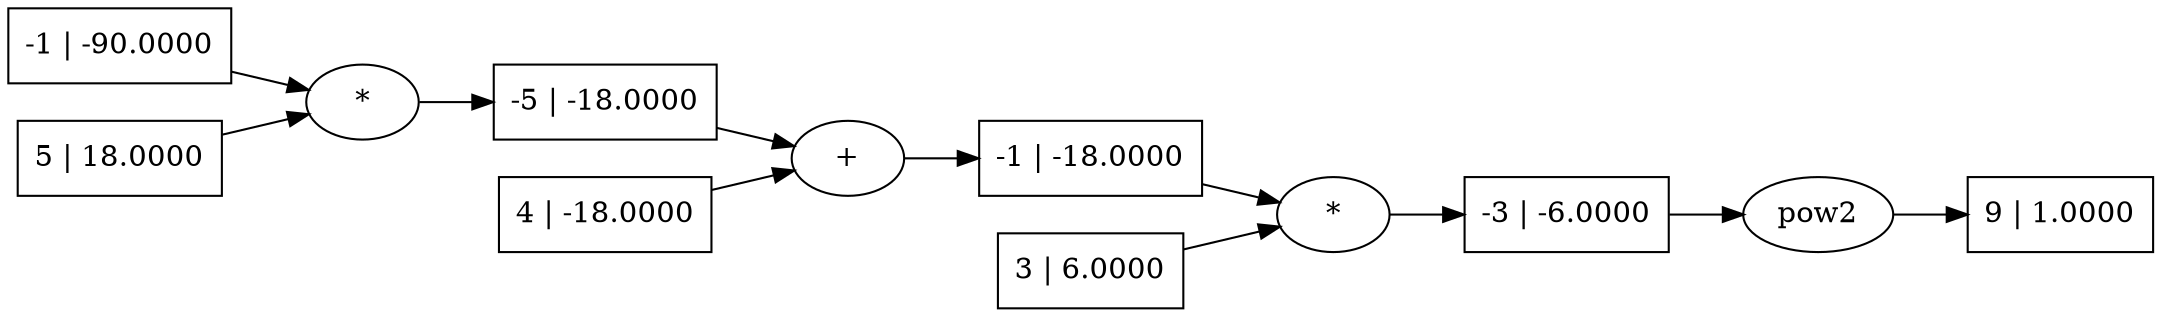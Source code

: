 digraph {
	graph [rankdir=LR]
	2490193002032 [label="-1 | -90.0000" shape=polygon]
	2490224193616 [label="3 | 6.0000" shape=polygon]
	2490224193664 [label="-3 | -6.0000" shape=polygon]
	"2490224193664*" [label="*"]
	"2490224193664*" -> 2490224193664
	2490197817536 [label="4 | -18.0000" shape=polygon]
	2490224192320 [label="-5 | -18.0000" shape=polygon]
	"2490224192320*" [label="*"]
	"2490224192320*" -> 2490224192320
	2490224193856 [label="9 | 1.0000" shape=polygon]
	"2490224193856pow2" [label=pow2]
	"2490224193856pow2" -> 2490224193856
	2490192996224 [label="5 | 18.0000" shape=polygon]
	2490224193424 [label="-1 | -18.0000" shape=polygon]
	"2490224193424+" [label="+"]
	"2490224193424+" -> 2490224193424
	2490224192320 -> "2490224193424+"
	2490224193616 -> "2490224193664*"
	2490224193664 -> "2490224193856pow2"
	2490193002032 -> "2490224192320*"
	2490197817536 -> "2490224193424+"
	2490224193424 -> "2490224193664*"
	2490192996224 -> "2490224192320*"
}
